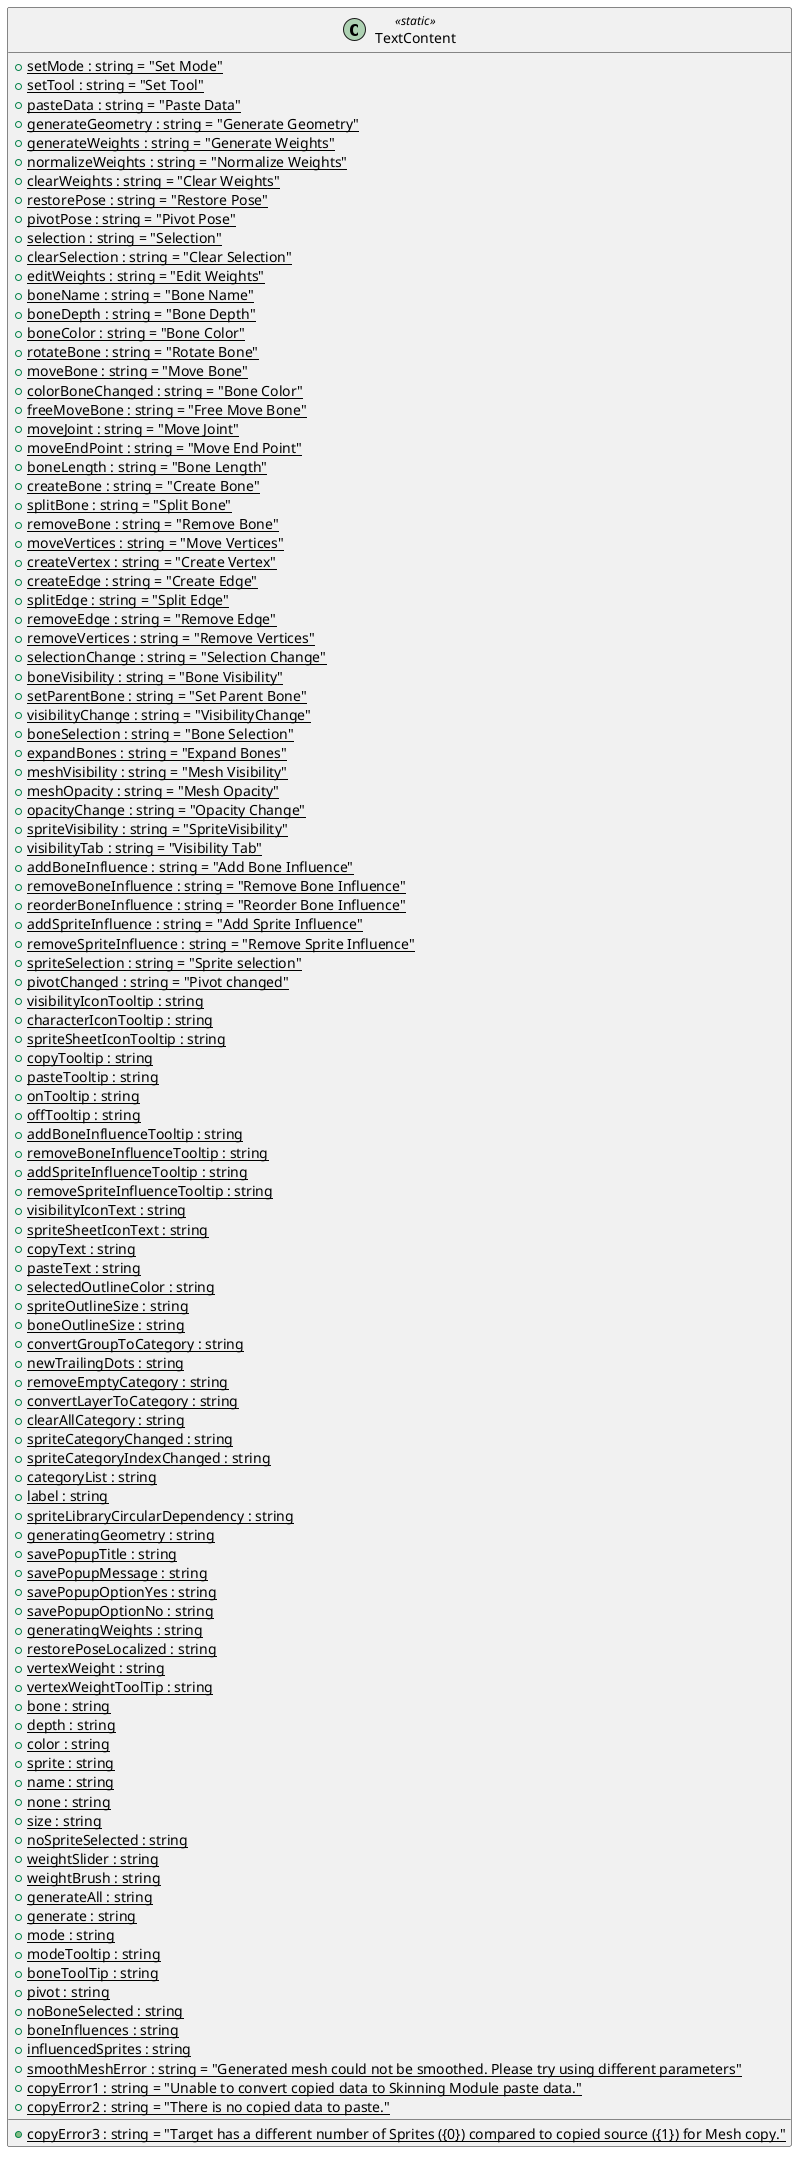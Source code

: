 @startuml
class TextContent <<static>> {
    + {static} setMode : string = "Set Mode"
    + {static} setTool : string = "Set Tool"
    + {static} pasteData : string = "Paste Data"
    + {static} generateGeometry : string = "Generate Geometry"
    + {static} generateWeights : string = "Generate Weights"
    + {static} normalizeWeights : string = "Normalize Weights"
    + {static} clearWeights : string = "Clear Weights"
    + {static} restorePose : string = "Restore Pose"
    + {static} pivotPose : string = "Pivot Pose"
    + {static} selection : string = "Selection"
    + {static} clearSelection : string = "Clear Selection"
    + {static} editWeights : string = "Edit Weights"
    + {static} boneName : string = "Bone Name"
    + {static} boneDepth : string = "Bone Depth"
    + {static} boneColor : string = "Bone Color"
    + {static} rotateBone : string = "Rotate Bone"
    + {static} moveBone : string = "Move Bone"
    + {static} colorBoneChanged : string = "Bone Color"
    + {static} freeMoveBone : string = "Free Move Bone"
    + {static} moveJoint : string = "Move Joint"
    + {static} moveEndPoint : string = "Move End Point"
    + {static} boneLength : string = "Bone Length"
    + {static} createBone : string = "Create Bone"
    + {static} splitBone : string = "Split Bone"
    + {static} removeBone : string = "Remove Bone"
    + {static} moveVertices : string = "Move Vertices"
    + {static} createVertex : string = "Create Vertex"
    + {static} createEdge : string = "Create Edge"
    + {static} splitEdge : string = "Split Edge"
    + {static} removeEdge : string = "Remove Edge"
    + {static} removeVertices : string = "Remove Vertices"
    + {static} selectionChange : string = "Selection Change"
    + {static} boneVisibility : string = "Bone Visibility"
    + {static} setParentBone : string = "Set Parent Bone"
    + {static} visibilityChange : string = "VisibilityChange"
    + {static} boneSelection : string = "Bone Selection"
    + {static} expandBones : string = "Expand Bones"
    + {static} meshVisibility : string = "Mesh Visibility"
    + {static} meshOpacity : string = "Mesh Opacity"
    + {static} opacityChange : string = "Opacity Change"
    + {static} spriteVisibility : string = "SpriteVisibility"
    + {static} visibilityTab : string = "Visibility Tab"
    + {static} addBoneInfluence : string = "Add Bone Influence"
    + {static} removeBoneInfluence : string = "Remove Bone Influence"
    + {static} reorderBoneInfluence : string = "Reorder Bone Influence"
    + {static} addSpriteInfluence : string = "Add Sprite Influence"
    + {static} removeSpriteInfluence : string = "Remove Sprite Influence"
    + {static} spriteSelection : string = "Sprite selection"
    + {static} pivotChanged : string = "Pivot changed"
    + {static} visibilityIconTooltip : string
    + {static} characterIconTooltip : string
    + {static} spriteSheetIconTooltip : string
    + {static} copyTooltip : string
    + {static} pasteTooltip : string
    + {static} onTooltip : string
    + {static} offTooltip : string
    + {static} addBoneInfluenceTooltip : string
    + {static} removeBoneInfluenceTooltip : string
    + {static} addSpriteInfluenceTooltip : string
    + {static} removeSpriteInfluenceTooltip : string
    + {static} visibilityIconText : string
    + {static} spriteSheetIconText : string
    + {static} copyText : string
    + {static} pasteText : string
    + {static} selectedOutlineColor : string
    + {static} spriteOutlineSize : string
    + {static} boneOutlineSize : string
    + {static} convertGroupToCategory : string
    + {static} newTrailingDots : string
    + {static} removeEmptyCategory : string
    + {static} convertLayerToCategory : string
    + {static} clearAllCategory : string
    + {static} spriteCategoryChanged : string
    + {static} spriteCategoryIndexChanged : string
    + {static} categoryList : string
    + {static} label : string
    + {static} spriteLibraryCircularDependency : string
    + {static} generatingGeometry : string
    + {static} savePopupTitle : string
    + {static} savePopupMessage : string
    + {static} savePopupOptionYes : string
    + {static} savePopupOptionNo : string
    + {static} generatingWeights : string
    + {static} restorePoseLocalized : string
    + {static} vertexWeight : string
    + {static} vertexWeightToolTip : string
    + {static} bone : string
    + {static} depth : string
    + {static} color : string
    + {static} sprite : string
    + {static} name : string
    + {static} none : string
    + {static} size : string
    + {static} noSpriteSelected : string
    + {static} weightSlider : string
    + {static} weightBrush : string
    + {static} generateAll : string
    + {static} generate : string
    + {static} mode : string
    + {static} modeTooltip : string
    + {static} boneToolTip : string
    + {static} pivot : string
    + {static} noBoneSelected : string
    + {static} boneInfluences : string
    + {static} influencedSprites : string
    + {static} smoothMeshError : string = "Generated mesh could not be smoothed. Please try using different parameters"
    + {static} copyError1 : string = "Unable to convert copied data to Skinning Module paste data."
    + {static} copyError2 : string = "There is no copied data to paste."
    + {static} copyError3 : string = "Target has a different number of Sprites ({0&#125;) compared to copied source ({1&#125;) for Mesh copy."
}
@enduml
